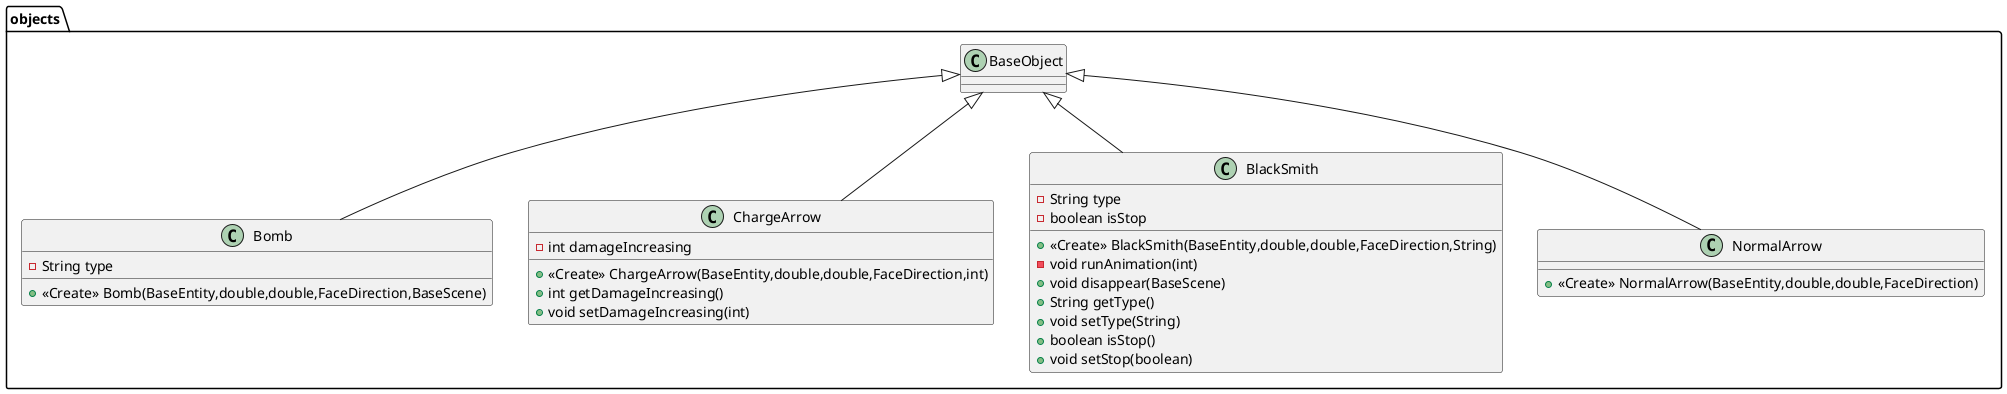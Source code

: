 @startuml
class objects.Bomb {
- String type
+ <<Create>> Bomb(BaseEntity,double,double,FaceDirection,BaseScene)
}


class objects.ChargeArrow {
- int damageIncreasing
+ <<Create>> ChargeArrow(BaseEntity,double,double,FaceDirection,int)
+ int getDamageIncreasing()
+ void setDamageIncreasing(int)
}


class objects.BlackSmith {
- String type
- boolean isStop
+ <<Create>> BlackSmith(BaseEntity,double,double,FaceDirection,String)
- void runAnimation(int)
+ void disappear(BaseScene)
+ String getType()
+ void setType(String)
+ boolean isStop()
+ void setStop(boolean)
}


class objects.NormalArrow {
+ <<Create>> NormalArrow(BaseEntity,double,double,FaceDirection)
}



objects.BaseObject <|-- objects.Bomb
objects.BaseObject <|-- objects.ChargeArrow
objects.BaseObject <|-- objects.BlackSmith
objects.BaseObject <|-- objects.NormalArrow
@enduml